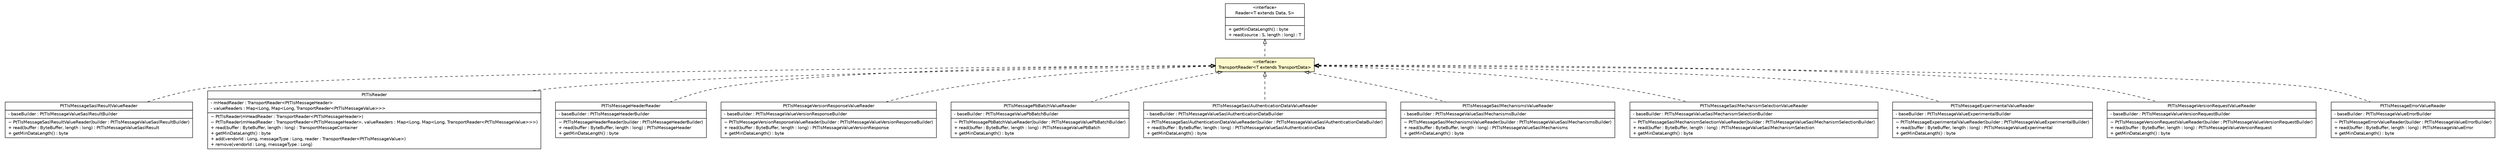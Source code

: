 #!/usr/local/bin/dot
#
# Class diagram 
# Generated by UMLGraph version R5_6 (http://www.umlgraph.org/)
#

digraph G {
	edge [fontname="Helvetica",fontsize=10,labelfontname="Helvetica",labelfontsize=10];
	node [fontname="Helvetica",fontsize=10,shape=plaintext];
	nodesep=0.25;
	ranksep=0.5;
	// de.hsbremen.tc.tnc.message.Reader<T extends de.hsbremen.tc.tnc.message.Data, S>
	c172061 [label=<<table title="de.hsbremen.tc.tnc.message.Reader" border="0" cellborder="1" cellspacing="0" cellpadding="2" port="p" href="../../../Reader.html">
		<tr><td><table border="0" cellspacing="0" cellpadding="1">
<tr><td align="center" balign="center"> &#171;interface&#187; </td></tr>
<tr><td align="center" balign="center"> Reader&lt;T extends Data, S&gt; </td></tr>
		</table></td></tr>
		<tr><td><table border="0" cellspacing="0" cellpadding="1">
<tr><td align="left" balign="left">  </td></tr>
		</table></td></tr>
		<tr><td><table border="0" cellspacing="0" cellpadding="1">
<tr><td align="left" balign="left"> + getMinDataLength() : byte </td></tr>
<tr><td align="left" balign="left"> + read(source : S, length : long) : T </td></tr>
		</table></td></tr>
		</table>>, URL="../../../Reader.html", fontname="Helvetica", fontcolor="black", fontsize=10.0];
	// de.hsbremen.tc.tnc.message.t.serialize.bytebuffer.TransportReader<T extends de.hsbremen.tc.tnc.message.t.TransportData>
	c172077 [label=<<table title="de.hsbremen.tc.tnc.message.t.serialize.bytebuffer.TransportReader" border="0" cellborder="1" cellspacing="0" cellpadding="2" port="p" bgcolor="lemonChiffon" href="./TransportReader.html">
		<tr><td><table border="0" cellspacing="0" cellpadding="1">
<tr><td align="center" balign="center"> &#171;interface&#187; </td></tr>
<tr><td align="center" balign="center"> TransportReader&lt;T extends TransportData&gt; </td></tr>
		</table></td></tr>
		</table>>, URL="./TransportReader.html", fontname="Helvetica", fontcolor="black", fontsize=10.0];
	// org.ietf.nea.pt.serialize.reader.bytebuffer.PtTlsMessageSaslResultValueReader
	c172116 [label=<<table title="org.ietf.nea.pt.serialize.reader.bytebuffer.PtTlsMessageSaslResultValueReader" border="0" cellborder="1" cellspacing="0" cellpadding="2" port="p" href="../../../../../../../../org/ietf/nea/pt/serialize/reader/bytebuffer/PtTlsMessageSaslResultValueReader.html">
		<tr><td><table border="0" cellspacing="0" cellpadding="1">
<tr><td align="center" balign="center"> PtTlsMessageSaslResultValueReader </td></tr>
		</table></td></tr>
		<tr><td><table border="0" cellspacing="0" cellpadding="1">
<tr><td align="left" balign="left"> - baseBuilder : PtTlsMessageValueSaslResultBuilder </td></tr>
		</table></td></tr>
		<tr><td><table border="0" cellspacing="0" cellpadding="1">
<tr><td align="left" balign="left"> ~ PtTlsMessageSaslResultValueReader(builder : PtTlsMessageValueSaslResultBuilder) </td></tr>
<tr><td align="left" balign="left"> + read(buffer : ByteBuffer, length : long) : PtTlsMessageValueSaslResult </td></tr>
<tr><td align="left" balign="left"> + getMinDataLength() : byte </td></tr>
		</table></td></tr>
		</table>>, URL="../../../../../../../../org/ietf/nea/pt/serialize/reader/bytebuffer/PtTlsMessageSaslResultValueReader.html", fontname="Helvetica", fontcolor="black", fontsize=10.0];
	// org.ietf.nea.pt.serialize.reader.bytebuffer.PtTlsReader
	c172117 [label=<<table title="org.ietf.nea.pt.serialize.reader.bytebuffer.PtTlsReader" border="0" cellborder="1" cellspacing="0" cellpadding="2" port="p" href="../../../../../../../../org/ietf/nea/pt/serialize/reader/bytebuffer/PtTlsReader.html">
		<tr><td><table border="0" cellspacing="0" cellpadding="1">
<tr><td align="center" balign="center"> PtTlsReader </td></tr>
		</table></td></tr>
		<tr><td><table border="0" cellspacing="0" cellpadding="1">
<tr><td align="left" balign="left"> - mHeadReader : TransportReader&lt;PtTlsMessageHeader&gt; </td></tr>
<tr><td align="left" balign="left"> - valueReaders : Map&lt;Long, Map&lt;Long, TransportReader&lt;PtTlsMessageValue&gt;&gt;&gt; </td></tr>
		</table></td></tr>
		<tr><td><table border="0" cellspacing="0" cellpadding="1">
<tr><td align="left" balign="left"> ~ PtTlsReader(mHeadReader : TransportReader&lt;PtTlsMessageHeader&gt;) </td></tr>
<tr><td align="left" balign="left"> ~ PtTlsReader(mHeadReader : TransportReader&lt;PtTlsMessageHeader&gt;, valueReaders : Map&lt;Long, Map&lt;Long, TransportReader&lt;PtTlsMessageValue&gt;&gt;&gt;) </td></tr>
<tr><td align="left" balign="left"> + read(buffer : ByteBuffer, length : long) : TransportMessageContainer </td></tr>
<tr><td align="left" balign="left"> + getMinDataLength() : byte </td></tr>
<tr><td align="left" balign="left"> + add(vendorId : Long, messageType : Long, reader : TransportReader&lt;PtTlsMessageValue&gt;) </td></tr>
<tr><td align="left" balign="left"> + remove(vendorId : Long, messageType : Long) </td></tr>
		</table></td></tr>
		</table>>, URL="../../../../../../../../org/ietf/nea/pt/serialize/reader/bytebuffer/PtTlsReader.html", fontname="Helvetica", fontcolor="black", fontsize=10.0];
	// org.ietf.nea.pt.serialize.reader.bytebuffer.PtTlsMessageHeaderReader
	c172118 [label=<<table title="org.ietf.nea.pt.serialize.reader.bytebuffer.PtTlsMessageHeaderReader" border="0" cellborder="1" cellspacing="0" cellpadding="2" port="p" href="../../../../../../../../org/ietf/nea/pt/serialize/reader/bytebuffer/PtTlsMessageHeaderReader.html">
		<tr><td><table border="0" cellspacing="0" cellpadding="1">
<tr><td align="center" balign="center"> PtTlsMessageHeaderReader </td></tr>
		</table></td></tr>
		<tr><td><table border="0" cellspacing="0" cellpadding="1">
<tr><td align="left" balign="left"> - baseBuilder : PtTlsMessageHeaderBuilder </td></tr>
		</table></td></tr>
		<tr><td><table border="0" cellspacing="0" cellpadding="1">
<tr><td align="left" balign="left"> ~ PtTlsMessageHeaderReader(builder : PtTlsMessageHeaderBuilder) </td></tr>
<tr><td align="left" balign="left"> + read(buffer : ByteBuffer, length : long) : PtTlsMessageHeader </td></tr>
<tr><td align="left" balign="left"> + getMinDataLength() : byte </td></tr>
		</table></td></tr>
		</table>>, URL="../../../../../../../../org/ietf/nea/pt/serialize/reader/bytebuffer/PtTlsMessageHeaderReader.html", fontname="Helvetica", fontcolor="black", fontsize=10.0];
	// org.ietf.nea.pt.serialize.reader.bytebuffer.PtTlsMessageVersionResponseValueReader
	c172119 [label=<<table title="org.ietf.nea.pt.serialize.reader.bytebuffer.PtTlsMessageVersionResponseValueReader" border="0" cellborder="1" cellspacing="0" cellpadding="2" port="p" href="../../../../../../../../org/ietf/nea/pt/serialize/reader/bytebuffer/PtTlsMessageVersionResponseValueReader.html">
		<tr><td><table border="0" cellspacing="0" cellpadding="1">
<tr><td align="center" balign="center"> PtTlsMessageVersionResponseValueReader </td></tr>
		</table></td></tr>
		<tr><td><table border="0" cellspacing="0" cellpadding="1">
<tr><td align="left" balign="left"> - baseBuilder : PtTlsMessageValueVersionResponseBuilder </td></tr>
		</table></td></tr>
		<tr><td><table border="0" cellspacing="0" cellpadding="1">
<tr><td align="left" balign="left"> ~ PtTlsMessageVersionResponseValueReader(builder : PtTlsMessageValueVersionResponseBuilder) </td></tr>
<tr><td align="left" balign="left"> + read(buffer : ByteBuffer, length : long) : PtTlsMessageValueVersionResponse </td></tr>
<tr><td align="left" balign="left"> + getMinDataLength() : byte </td></tr>
		</table></td></tr>
		</table>>, URL="../../../../../../../../org/ietf/nea/pt/serialize/reader/bytebuffer/PtTlsMessageVersionResponseValueReader.html", fontname="Helvetica", fontcolor="black", fontsize=10.0];
	// org.ietf.nea.pt.serialize.reader.bytebuffer.PtTlsMessagePbBatchValueReader
	c172120 [label=<<table title="org.ietf.nea.pt.serialize.reader.bytebuffer.PtTlsMessagePbBatchValueReader" border="0" cellborder="1" cellspacing="0" cellpadding="2" port="p" href="../../../../../../../../org/ietf/nea/pt/serialize/reader/bytebuffer/PtTlsMessagePbBatchValueReader.html">
		<tr><td><table border="0" cellspacing="0" cellpadding="1">
<tr><td align="center" balign="center"> PtTlsMessagePbBatchValueReader </td></tr>
		</table></td></tr>
		<tr><td><table border="0" cellspacing="0" cellpadding="1">
<tr><td align="left" balign="left"> - baseBuilder : PtTlsMessageValuePbBatchBuilder </td></tr>
		</table></td></tr>
		<tr><td><table border="0" cellspacing="0" cellpadding="1">
<tr><td align="left" balign="left"> ~ PtTlsMessagePbBatchValueReader(builder : PtTlsMessageValuePbBatchBuilder) </td></tr>
<tr><td align="left" balign="left"> + read(buffer : ByteBuffer, length : long) : PtTlsMessageValuePbBatch </td></tr>
<tr><td align="left" balign="left"> + getMinDataLength() : byte </td></tr>
		</table></td></tr>
		</table>>, URL="../../../../../../../../org/ietf/nea/pt/serialize/reader/bytebuffer/PtTlsMessagePbBatchValueReader.html", fontname="Helvetica", fontcolor="black", fontsize=10.0];
	// org.ietf.nea.pt.serialize.reader.bytebuffer.PtTlsMessageSaslAuthenticationDataValueReader
	c172121 [label=<<table title="org.ietf.nea.pt.serialize.reader.bytebuffer.PtTlsMessageSaslAuthenticationDataValueReader" border="0" cellborder="1" cellspacing="0" cellpadding="2" port="p" href="../../../../../../../../org/ietf/nea/pt/serialize/reader/bytebuffer/PtTlsMessageSaslAuthenticationDataValueReader.html">
		<tr><td><table border="0" cellspacing="0" cellpadding="1">
<tr><td align="center" balign="center"> PtTlsMessageSaslAuthenticationDataValueReader </td></tr>
		</table></td></tr>
		<tr><td><table border="0" cellspacing="0" cellpadding="1">
<tr><td align="left" balign="left"> - baseBuilder : PtTlsMessageValueSaslAuthenticationDataBuilder </td></tr>
		</table></td></tr>
		<tr><td><table border="0" cellspacing="0" cellpadding="1">
<tr><td align="left" balign="left"> ~ PtTlsMessageSaslAuthenticationDataValueReader(builder : PtTlsMessageValueSaslAuthenticationDataBuilder) </td></tr>
<tr><td align="left" balign="left"> + read(buffer : ByteBuffer, length : long) : PtTlsMessageValueSaslAuthenticationData </td></tr>
<tr><td align="left" balign="left"> + getMinDataLength() : byte </td></tr>
		</table></td></tr>
		</table>>, URL="../../../../../../../../org/ietf/nea/pt/serialize/reader/bytebuffer/PtTlsMessageSaslAuthenticationDataValueReader.html", fontname="Helvetica", fontcolor="black", fontsize=10.0];
	// org.ietf.nea.pt.serialize.reader.bytebuffer.PtTlsMessageSaslMechanismsValueReader
	c172122 [label=<<table title="org.ietf.nea.pt.serialize.reader.bytebuffer.PtTlsMessageSaslMechanismsValueReader" border="0" cellborder="1" cellspacing="0" cellpadding="2" port="p" href="../../../../../../../../org/ietf/nea/pt/serialize/reader/bytebuffer/PtTlsMessageSaslMechanismsValueReader.html">
		<tr><td><table border="0" cellspacing="0" cellpadding="1">
<tr><td align="center" balign="center"> PtTlsMessageSaslMechanismsValueReader </td></tr>
		</table></td></tr>
		<tr><td><table border="0" cellspacing="0" cellpadding="1">
<tr><td align="left" balign="left"> - baseBuilder : PtTlsMessageValueSaslMechanismsBuilder </td></tr>
		</table></td></tr>
		<tr><td><table border="0" cellspacing="0" cellpadding="1">
<tr><td align="left" balign="left"> ~ PtTlsMessageSaslMechanismsValueReader(builder : PtTlsMessageValueSaslMechanismsBuilder) </td></tr>
<tr><td align="left" balign="left"> + read(buffer : ByteBuffer, length : long) : PtTlsMessageValueSaslMechanisms </td></tr>
<tr><td align="left" balign="left"> + getMinDataLength() : byte </td></tr>
		</table></td></tr>
		</table>>, URL="../../../../../../../../org/ietf/nea/pt/serialize/reader/bytebuffer/PtTlsMessageSaslMechanismsValueReader.html", fontname="Helvetica", fontcolor="black", fontsize=10.0];
	// org.ietf.nea.pt.serialize.reader.bytebuffer.PtTlsMessageSaslMechanismSelectionValueReader
	c172124 [label=<<table title="org.ietf.nea.pt.serialize.reader.bytebuffer.PtTlsMessageSaslMechanismSelectionValueReader" border="0" cellborder="1" cellspacing="0" cellpadding="2" port="p" href="../../../../../../../../org/ietf/nea/pt/serialize/reader/bytebuffer/PtTlsMessageSaslMechanismSelectionValueReader.html">
		<tr><td><table border="0" cellspacing="0" cellpadding="1">
<tr><td align="center" balign="center"> PtTlsMessageSaslMechanismSelectionValueReader </td></tr>
		</table></td></tr>
		<tr><td><table border="0" cellspacing="0" cellpadding="1">
<tr><td align="left" balign="left"> - baseBuilder : PtTlsMessageValueSaslMechanismSelectionBuilder </td></tr>
		</table></td></tr>
		<tr><td><table border="0" cellspacing="0" cellpadding="1">
<tr><td align="left" balign="left"> ~ PtTlsMessageSaslMechanismSelectionValueReader(builder : PtTlsMessageValueSaslMechanismSelectionBuilder) </td></tr>
<tr><td align="left" balign="left"> + read(buffer : ByteBuffer, length : long) : PtTlsMessageValueSaslMechanismSelection </td></tr>
<tr><td align="left" balign="left"> + getMinDataLength() : byte </td></tr>
		</table></td></tr>
		</table>>, URL="../../../../../../../../org/ietf/nea/pt/serialize/reader/bytebuffer/PtTlsMessageSaslMechanismSelectionValueReader.html", fontname="Helvetica", fontcolor="black", fontsize=10.0];
	// org.ietf.nea.pt.serialize.reader.bytebuffer.PtTlsMessageExperimentalValueReader
	c172125 [label=<<table title="org.ietf.nea.pt.serialize.reader.bytebuffer.PtTlsMessageExperimentalValueReader" border="0" cellborder="1" cellspacing="0" cellpadding="2" port="p" href="../../../../../../../../org/ietf/nea/pt/serialize/reader/bytebuffer/PtTlsMessageExperimentalValueReader.html">
		<tr><td><table border="0" cellspacing="0" cellpadding="1">
<tr><td align="center" balign="center"> PtTlsMessageExperimentalValueReader </td></tr>
		</table></td></tr>
		<tr><td><table border="0" cellspacing="0" cellpadding="1">
<tr><td align="left" balign="left"> - baseBuilder : PtTlsMessageValueExperimentalBuilder </td></tr>
		</table></td></tr>
		<tr><td><table border="0" cellspacing="0" cellpadding="1">
<tr><td align="left" balign="left"> ~ PtTlsMessageExperimentalValueReader(builder : PtTlsMessageValueExperimentalBuilder) </td></tr>
<tr><td align="left" balign="left"> + read(buffer : ByteBuffer, length : long) : PtTlsMessageValueExperimental </td></tr>
<tr><td align="left" balign="left"> + getMinDataLength() : byte </td></tr>
		</table></td></tr>
		</table>>, URL="../../../../../../../../org/ietf/nea/pt/serialize/reader/bytebuffer/PtTlsMessageExperimentalValueReader.html", fontname="Helvetica", fontcolor="black", fontsize=10.0];
	// org.ietf.nea.pt.serialize.reader.bytebuffer.PtTlsMessageVersionRequestValueReader
	c172126 [label=<<table title="org.ietf.nea.pt.serialize.reader.bytebuffer.PtTlsMessageVersionRequestValueReader" border="0" cellborder="1" cellspacing="0" cellpadding="2" port="p" href="../../../../../../../../org/ietf/nea/pt/serialize/reader/bytebuffer/PtTlsMessageVersionRequestValueReader.html">
		<tr><td><table border="0" cellspacing="0" cellpadding="1">
<tr><td align="center" balign="center"> PtTlsMessageVersionRequestValueReader </td></tr>
		</table></td></tr>
		<tr><td><table border="0" cellspacing="0" cellpadding="1">
<tr><td align="left" balign="left"> - baseBuilder : PtTlsMessageValueVersionRequestBuilder </td></tr>
		</table></td></tr>
		<tr><td><table border="0" cellspacing="0" cellpadding="1">
<tr><td align="left" balign="left"> ~ PtTlsMessageVersionRequestValueReader(builder : PtTlsMessageValueVersionRequestBuilder) </td></tr>
<tr><td align="left" balign="left"> + read(buffer : ByteBuffer, length : long) : PtTlsMessageValueVersionRequest </td></tr>
<tr><td align="left" balign="left"> + getMinDataLength() : byte </td></tr>
		</table></td></tr>
		</table>>, URL="../../../../../../../../org/ietf/nea/pt/serialize/reader/bytebuffer/PtTlsMessageVersionRequestValueReader.html", fontname="Helvetica", fontcolor="black", fontsize=10.0];
	// org.ietf.nea.pt.serialize.reader.bytebuffer.PtTlsMessageErrorValueReader
	c172127 [label=<<table title="org.ietf.nea.pt.serialize.reader.bytebuffer.PtTlsMessageErrorValueReader" border="0" cellborder="1" cellspacing="0" cellpadding="2" port="p" href="../../../../../../../../org/ietf/nea/pt/serialize/reader/bytebuffer/PtTlsMessageErrorValueReader.html">
		<tr><td><table border="0" cellspacing="0" cellpadding="1">
<tr><td align="center" balign="center"> PtTlsMessageErrorValueReader </td></tr>
		</table></td></tr>
		<tr><td><table border="0" cellspacing="0" cellpadding="1">
<tr><td align="left" balign="left"> - baseBuilder : PtTlsMessageValueErrorBuilder </td></tr>
		</table></td></tr>
		<tr><td><table border="0" cellspacing="0" cellpadding="1">
<tr><td align="left" balign="left"> ~ PtTlsMessageErrorValueReader(builder : PtTlsMessageValueErrorBuilder) </td></tr>
<tr><td align="left" balign="left"> + read(buffer : ByteBuffer, length : long) : PtTlsMessageValueError </td></tr>
<tr><td align="left" balign="left"> + getMinDataLength() : byte </td></tr>
		</table></td></tr>
		</table>>, URL="../../../../../../../../org/ietf/nea/pt/serialize/reader/bytebuffer/PtTlsMessageErrorValueReader.html", fontname="Helvetica", fontcolor="black", fontsize=10.0];
	//de.hsbremen.tc.tnc.message.t.serialize.bytebuffer.TransportReader<T extends de.hsbremen.tc.tnc.message.t.TransportData> implements de.hsbremen.tc.tnc.message.Reader<T extends de.hsbremen.tc.tnc.message.Data, S>
	c172061:p -> c172077:p [dir=back,arrowtail=empty,style=dashed];
	//org.ietf.nea.pt.serialize.reader.bytebuffer.PtTlsMessageSaslResultValueReader implements de.hsbremen.tc.tnc.message.t.serialize.bytebuffer.TransportReader<T extends de.hsbremen.tc.tnc.message.t.TransportData>
	c172077:p -> c172116:p [dir=back,arrowtail=empty,style=dashed];
	//org.ietf.nea.pt.serialize.reader.bytebuffer.PtTlsReader implements de.hsbremen.tc.tnc.message.t.serialize.bytebuffer.TransportReader<T extends de.hsbremen.tc.tnc.message.t.TransportData>
	c172077:p -> c172117:p [dir=back,arrowtail=empty,style=dashed];
	//org.ietf.nea.pt.serialize.reader.bytebuffer.PtTlsMessageHeaderReader implements de.hsbremen.tc.tnc.message.t.serialize.bytebuffer.TransportReader<T extends de.hsbremen.tc.tnc.message.t.TransportData>
	c172077:p -> c172118:p [dir=back,arrowtail=empty,style=dashed];
	//org.ietf.nea.pt.serialize.reader.bytebuffer.PtTlsMessageVersionResponseValueReader implements de.hsbremen.tc.tnc.message.t.serialize.bytebuffer.TransportReader<T extends de.hsbremen.tc.tnc.message.t.TransportData>
	c172077:p -> c172119:p [dir=back,arrowtail=empty,style=dashed];
	//org.ietf.nea.pt.serialize.reader.bytebuffer.PtTlsMessagePbBatchValueReader implements de.hsbremen.tc.tnc.message.t.serialize.bytebuffer.TransportReader<T extends de.hsbremen.tc.tnc.message.t.TransportData>
	c172077:p -> c172120:p [dir=back,arrowtail=empty,style=dashed];
	//org.ietf.nea.pt.serialize.reader.bytebuffer.PtTlsMessageSaslAuthenticationDataValueReader implements de.hsbremen.tc.tnc.message.t.serialize.bytebuffer.TransportReader<T extends de.hsbremen.tc.tnc.message.t.TransportData>
	c172077:p -> c172121:p [dir=back,arrowtail=empty,style=dashed];
	//org.ietf.nea.pt.serialize.reader.bytebuffer.PtTlsMessageSaslMechanismsValueReader implements de.hsbremen.tc.tnc.message.t.serialize.bytebuffer.TransportReader<T extends de.hsbremen.tc.tnc.message.t.TransportData>
	c172077:p -> c172122:p [dir=back,arrowtail=empty,style=dashed];
	//org.ietf.nea.pt.serialize.reader.bytebuffer.PtTlsMessageSaslMechanismSelectionValueReader implements de.hsbremen.tc.tnc.message.t.serialize.bytebuffer.TransportReader<T extends de.hsbremen.tc.tnc.message.t.TransportData>
	c172077:p -> c172124:p [dir=back,arrowtail=empty,style=dashed];
	//org.ietf.nea.pt.serialize.reader.bytebuffer.PtTlsMessageExperimentalValueReader implements de.hsbremen.tc.tnc.message.t.serialize.bytebuffer.TransportReader<T extends de.hsbremen.tc.tnc.message.t.TransportData>
	c172077:p -> c172125:p [dir=back,arrowtail=empty,style=dashed];
	//org.ietf.nea.pt.serialize.reader.bytebuffer.PtTlsMessageVersionRequestValueReader implements de.hsbremen.tc.tnc.message.t.serialize.bytebuffer.TransportReader<T extends de.hsbremen.tc.tnc.message.t.TransportData>
	c172077:p -> c172126:p [dir=back,arrowtail=empty,style=dashed];
	//org.ietf.nea.pt.serialize.reader.bytebuffer.PtTlsMessageErrorValueReader implements de.hsbremen.tc.tnc.message.t.serialize.bytebuffer.TransportReader<T extends de.hsbremen.tc.tnc.message.t.TransportData>
	c172077:p -> c172127:p [dir=back,arrowtail=empty,style=dashed];
}

